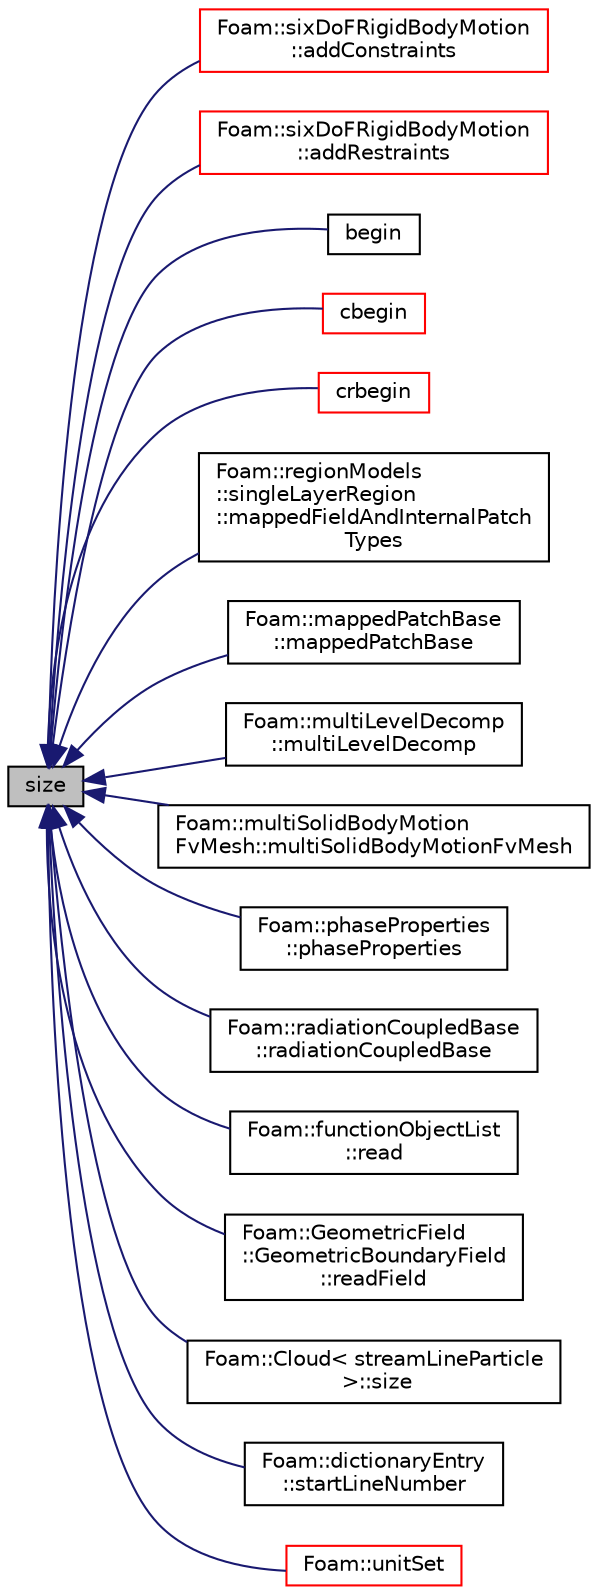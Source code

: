 digraph "size"
{
  bgcolor="transparent";
  edge [fontname="Helvetica",fontsize="10",labelfontname="Helvetica",labelfontsize="10"];
  node [fontname="Helvetica",fontsize="10",shape=record];
  rankdir="LR";
  Node1 [label="size",height=0.2,width=0.4,color="black", fillcolor="grey75", style="filled", fontcolor="black"];
  Node1 -> Node2 [dir="back",color="midnightblue",fontsize="10",style="solid",fontname="Helvetica"];
  Node2 [label="Foam::sixDoFRigidBodyMotion\l::addConstraints",height=0.2,width=0.4,color="red",URL="$a02325.html#a23dd71414ffe550535f783a02bea023b",tooltip="Add restraints to the motion, public to allow external. "];
  Node1 -> Node3 [dir="back",color="midnightblue",fontsize="10",style="solid",fontname="Helvetica"];
  Node3 [label="Foam::sixDoFRigidBodyMotion\l::addRestraints",height=0.2,width=0.4,color="red",URL="$a02325.html#aab527a28d55b5ef6f92763390ca4f50d",tooltip="Add restraints to the motion, public to allow external. "];
  Node1 -> Node4 [dir="back",color="midnightblue",fontsize="10",style="solid",fontname="Helvetica"];
  Node4 [label="begin",height=0.2,width=0.4,color="black",URL="$a00573.html#a976410481b9103df5f97815552539137"];
  Node1 -> Node5 [dir="back",color="midnightblue",fontsize="10",style="solid",fontname="Helvetica"];
  Node5 [label="cbegin",height=0.2,width=0.4,color="red",URL="$a00573.html#a67d10de0403495215455b7d31ba05a0f"];
  Node1 -> Node6 [dir="back",color="midnightblue",fontsize="10",style="solid",fontname="Helvetica"];
  Node6 [label="crbegin",height=0.2,width=0.4,color="red",URL="$a00573.html#a93ff121259aed76f7e68b3c576e84b76"];
  Node1 -> Node7 [dir="back",color="midnightblue",fontsize="10",style="solid",fontname="Helvetica"];
  Node7 [label="Foam::regionModels\l::singleLayerRegion\l::mappedFieldAndInternalPatch\lTypes",height=0.2,width=0.4,color="black",URL="$a02318.html#a1ccd593356663813419f8d65ff5e2e81"];
  Node1 -> Node8 [dir="back",color="midnightblue",fontsize="10",style="solid",fontname="Helvetica"];
  Node8 [label="Foam::mappedPatchBase\l::mappedPatchBase",height=0.2,width=0.4,color="black",URL="$a01420.html#ae57903ca8bbfe2944acf6a2cc72acc1e",tooltip="Construct from dictionary. "];
  Node1 -> Node9 [dir="back",color="midnightblue",fontsize="10",style="solid",fontname="Helvetica"];
  Node9 [label="Foam::multiLevelDecomp\l::multiLevelDecomp",height=0.2,width=0.4,color="black",URL="$a01545.html#ab2f78cae2465efe01e3177b9aa8a5eca",tooltip="Construct given the decomposition dictionary. "];
  Node1 -> Node10 [dir="back",color="midnightblue",fontsize="10",style="solid",fontname="Helvetica"];
  Node10 [label="Foam::multiSolidBodyMotion\lFvMesh::multiSolidBodyMotionFvMesh",height=0.2,width=0.4,color="black",URL="$a01558.html#a51e921d3df17b3742d31ef77f0732942",tooltip="Construct from IOobject. "];
  Node1 -> Node11 [dir="back",color="midnightblue",fontsize="10",style="solid",fontname="Helvetica"];
  Node11 [label="Foam::phaseProperties\l::phaseProperties",height=0.2,width=0.4,color="black",URL="$a01845.html#a3b5b875ef8e2fad3fc424b37904a1446",tooltip="Construct from Istream. "];
  Node1 -> Node12 [dir="back",color="midnightblue",fontsize="10",style="solid",fontname="Helvetica"];
  Node12 [label="Foam::radiationCoupledBase\l::radiationCoupledBase",height=0.2,width=0.4,color="black",URL="$a02058.html#a6f09f21a47457f4b1717bdbf0f5ab283",tooltip="Construct from patch and dictionary. "];
  Node1 -> Node13 [dir="back",color="midnightblue",fontsize="10",style="solid",fontname="Helvetica"];
  Node13 [label="Foam::functionObjectList\l::read",height=0.2,width=0.4,color="black",URL="$a00869.html#af816873151ddb0126e98bb2f914d8ed5",tooltip="Read and set the function objects if their data have changed. "];
  Node1 -> Node14 [dir="back",color="midnightblue",fontsize="10",style="solid",fontname="Helvetica"];
  Node14 [label="Foam::GeometricField\l::GeometricBoundaryField\l::readField",height=0.2,width=0.4,color="black",URL="$a00920.html#a3b159706bf20959b4215e3c90e2cdb2f",tooltip="Read the boundary field. "];
  Node1 -> Node15 [dir="back",color="midnightblue",fontsize="10",style="solid",fontname="Helvetica"];
  Node15 [label="Foam::Cloud\< streamLineParticle\l \>::size",height=0.2,width=0.4,color="black",URL="$a00281.html#a65cea301e2d6033c43932d12d91c792f"];
  Node1 -> Node16 [dir="back",color="midnightblue",fontsize="10",style="solid",fontname="Helvetica"];
  Node16 [label="Foam::dictionaryEntry\l::startLineNumber",height=0.2,width=0.4,color="black",URL="$a00526.html#a2535f3d5b5cb39190c77ef00839a93dc",tooltip="Return line number of first token in dictionary. "];
  Node1 -> Node17 [dir="back",color="midnightblue",fontsize="10",style="solid",fontname="Helvetica"];
  Node17 [label="Foam::unitSet",height=0.2,width=0.4,color="red",URL="$a10725.html#ab291fd4325ded310ef6d2212e126b39e",tooltip="Set of all dimensions. "];
}
